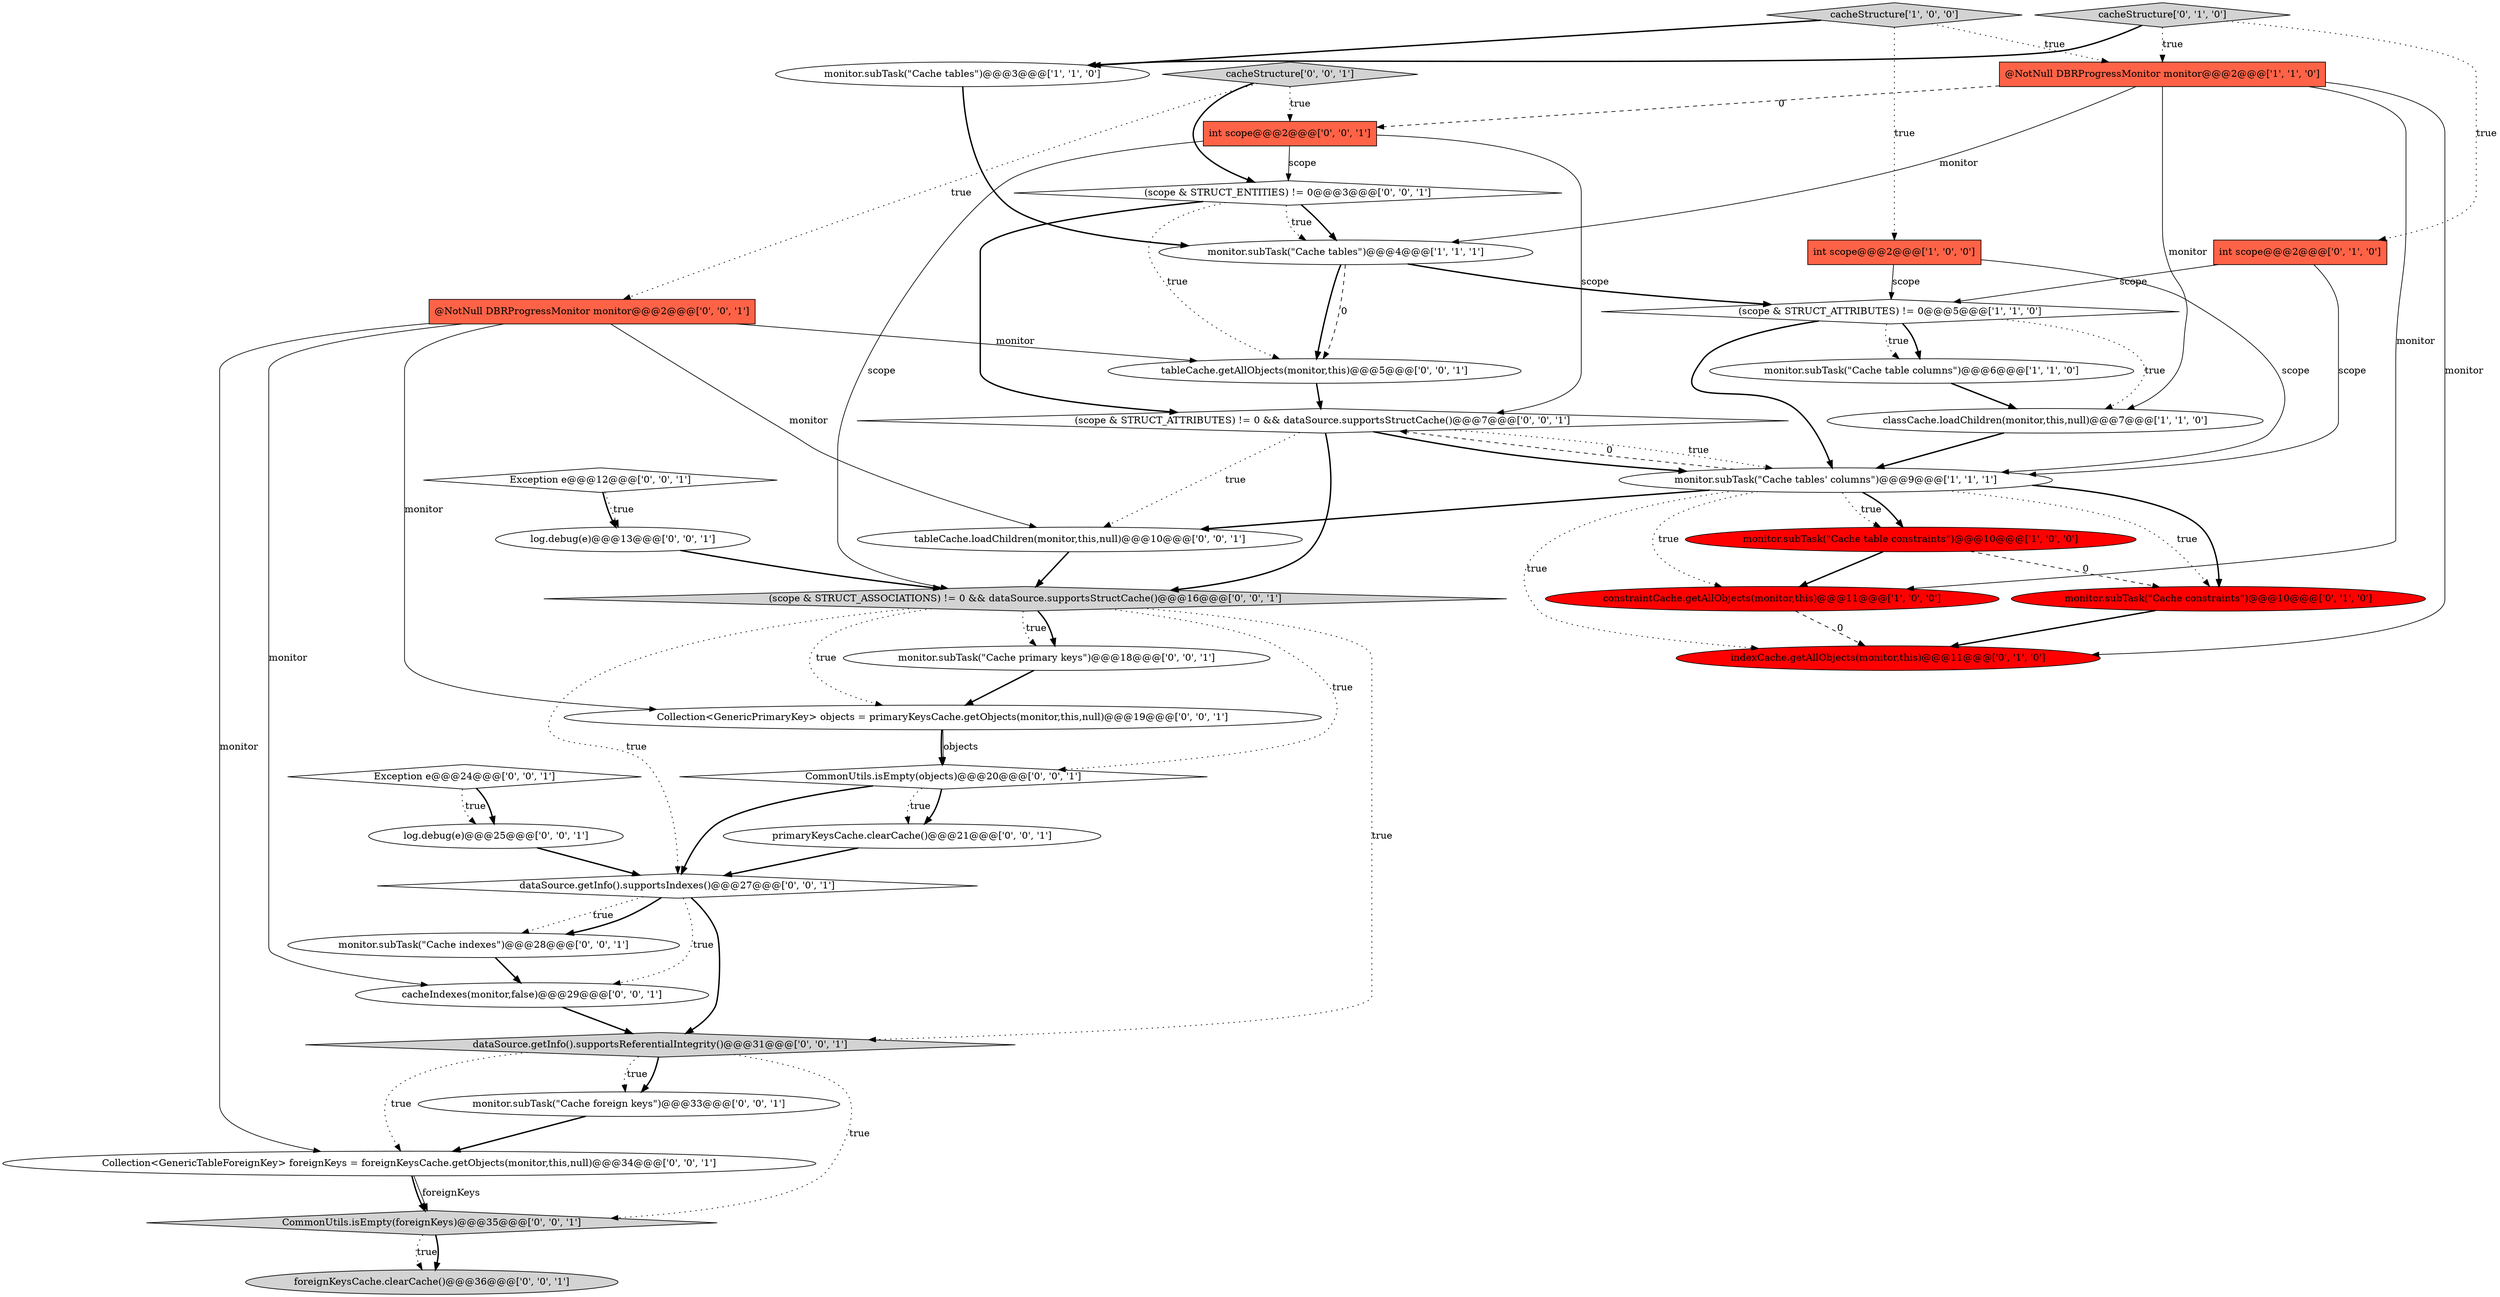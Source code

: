 digraph {
27 [style = filled, label = "Collection<GenericPrimaryKey> objects = primaryKeysCache.getObjects(monitor,this,null)@@@19@@@['0', '0', '1']", fillcolor = white, shape = ellipse image = "AAA0AAABBB3BBB"];
5 [style = filled, label = "monitor.subTask(\"Cache tables\")@@@3@@@['1', '1', '0']", fillcolor = white, shape = ellipse image = "AAA0AAABBB1BBB"];
2 [style = filled, label = "int scope@@@2@@@['1', '0', '0']", fillcolor = tomato, shape = box image = "AAA0AAABBB1BBB"];
36 [style = filled, label = "int scope@@@2@@@['0', '0', '1']", fillcolor = tomato, shape = box image = "AAA0AAABBB3BBB"];
4 [style = filled, label = "@NotNull DBRProgressMonitor monitor@@@2@@@['1', '1', '0']", fillcolor = tomato, shape = box image = "AAA0AAABBB1BBB"];
0 [style = filled, label = "monitor.subTask(\"Cache tables\")@@@4@@@['1', '1', '1']", fillcolor = white, shape = ellipse image = "AAA0AAABBB1BBB"];
31 [style = filled, label = "CommonUtils.isEmpty(objects)@@@20@@@['0', '0', '1']", fillcolor = white, shape = diamond image = "AAA0AAABBB3BBB"];
19 [style = filled, label = "monitor.subTask(\"Cache foreign keys\")@@@33@@@['0', '0', '1']", fillcolor = white, shape = ellipse image = "AAA0AAABBB3BBB"];
9 [style = filled, label = "monitor.subTask(\"Cache table constraints\")@@@10@@@['1', '0', '0']", fillcolor = red, shape = ellipse image = "AAA1AAABBB1BBB"];
7 [style = filled, label = "classCache.loadChildren(monitor,this,null)@@@7@@@['1', '1', '0']", fillcolor = white, shape = ellipse image = "AAA0AAABBB1BBB"];
32 [style = filled, label = "(scope & STRUCT_ENTITIES) != 0@@@3@@@['0', '0', '1']", fillcolor = white, shape = diamond image = "AAA0AAABBB3BBB"];
15 [style = filled, label = "(scope & STRUCT_ASSOCIATIONS) != 0 && dataSource.supportsStructCache()@@@16@@@['0', '0', '1']", fillcolor = lightgray, shape = diamond image = "AAA0AAABBB3BBB"];
1 [style = filled, label = "monitor.subTask(\"Cache table columns\")@@@6@@@['1', '1', '0']", fillcolor = white, shape = ellipse image = "AAA0AAABBB1BBB"];
25 [style = filled, label = "Exception e@@@12@@@['0', '0', '1']", fillcolor = white, shape = diamond image = "AAA0AAABBB3BBB"];
11 [style = filled, label = "indexCache.getAllObjects(monitor,this)@@@11@@@['0', '1', '0']", fillcolor = red, shape = ellipse image = "AAA1AAABBB2BBB"];
34 [style = filled, label = "cacheIndexes(monitor,false)@@@29@@@['0', '0', '1']", fillcolor = white, shape = ellipse image = "AAA0AAABBB3BBB"];
13 [style = filled, label = "cacheStructure['0', '1', '0']", fillcolor = lightgray, shape = diamond image = "AAA0AAABBB2BBB"];
17 [style = filled, label = "tableCache.getAllObjects(monitor,this)@@@5@@@['0', '0', '1']", fillcolor = white, shape = ellipse image = "AAA0AAABBB3BBB"];
29 [style = filled, label = "foreignKeysCache.clearCache()@@@36@@@['0', '0', '1']", fillcolor = lightgray, shape = ellipse image = "AAA0AAABBB3BBB"];
24 [style = filled, label = "(scope & STRUCT_ATTRIBUTES) != 0 && dataSource.supportsStructCache()@@@7@@@['0', '0', '1']", fillcolor = white, shape = diamond image = "AAA0AAABBB3BBB"];
3 [style = filled, label = "cacheStructure['1', '0', '0']", fillcolor = lightgray, shape = diamond image = "AAA0AAABBB1BBB"];
23 [style = filled, label = "monitor.subTask(\"Cache indexes\")@@@28@@@['0', '0', '1']", fillcolor = white, shape = ellipse image = "AAA0AAABBB3BBB"];
12 [style = filled, label = "monitor.subTask(\"Cache constraints\")@@@10@@@['0', '1', '0']", fillcolor = red, shape = ellipse image = "AAA1AAABBB2BBB"];
10 [style = filled, label = "constraintCache.getAllObjects(monitor,this)@@@11@@@['1', '0', '0']", fillcolor = red, shape = ellipse image = "AAA1AAABBB1BBB"];
22 [style = filled, label = "CommonUtils.isEmpty(foreignKeys)@@@35@@@['0', '0', '1']", fillcolor = lightgray, shape = diamond image = "AAA0AAABBB3BBB"];
35 [style = filled, label = "cacheStructure['0', '0', '1']", fillcolor = lightgray, shape = diamond image = "AAA0AAABBB3BBB"];
14 [style = filled, label = "int scope@@@2@@@['0', '1', '0']", fillcolor = tomato, shape = box image = "AAA0AAABBB2BBB"];
6 [style = filled, label = "monitor.subTask(\"Cache tables' columns\")@@@9@@@['1', '1', '1']", fillcolor = white, shape = ellipse image = "AAA0AAABBB1BBB"];
8 [style = filled, label = "(scope & STRUCT_ATTRIBUTES) != 0@@@5@@@['1', '1', '0']", fillcolor = white, shape = diamond image = "AAA0AAABBB1BBB"];
38 [style = filled, label = "log.debug(e)@@@13@@@['0', '0', '1']", fillcolor = white, shape = ellipse image = "AAA0AAABBB3BBB"];
28 [style = filled, label = "log.debug(e)@@@25@@@['0', '0', '1']", fillcolor = white, shape = ellipse image = "AAA0AAABBB3BBB"];
33 [style = filled, label = "Exception e@@@24@@@['0', '0', '1']", fillcolor = white, shape = diamond image = "AAA0AAABBB3BBB"];
16 [style = filled, label = "tableCache.loadChildren(monitor,this,null)@@@10@@@['0', '0', '1']", fillcolor = white, shape = ellipse image = "AAA0AAABBB3BBB"];
30 [style = filled, label = "@NotNull DBRProgressMonitor monitor@@@2@@@['0', '0', '1']", fillcolor = tomato, shape = box image = "AAA0AAABBB3BBB"];
26 [style = filled, label = "dataSource.getInfo().supportsIndexes()@@@27@@@['0', '0', '1']", fillcolor = white, shape = diamond image = "AAA0AAABBB3BBB"];
21 [style = filled, label = "primaryKeysCache.clearCache()@@@21@@@['0', '0', '1']", fillcolor = white, shape = ellipse image = "AAA0AAABBB3BBB"];
37 [style = filled, label = "Collection<GenericTableForeignKey> foreignKeys = foreignKeysCache.getObjects(monitor,this,null)@@@34@@@['0', '0', '1']", fillcolor = white, shape = ellipse image = "AAA0AAABBB3BBB"];
18 [style = filled, label = "monitor.subTask(\"Cache primary keys\")@@@18@@@['0', '0', '1']", fillcolor = white, shape = ellipse image = "AAA0AAABBB3BBB"];
20 [style = filled, label = "dataSource.getInfo().supportsReferentialIntegrity()@@@31@@@['0', '0', '1']", fillcolor = lightgray, shape = diamond image = "AAA0AAABBB3BBB"];
24->6 [style = dotted, label="true"];
14->8 [style = solid, label="scope"];
34->20 [style = bold, label=""];
15->31 [style = dotted, label="true"];
32->0 [style = bold, label=""];
32->0 [style = dotted, label="true"];
33->28 [style = dotted, label="true"];
4->10 [style = solid, label="monitor"];
15->20 [style = dotted, label="true"];
8->6 [style = bold, label=""];
30->17 [style = solid, label="monitor"];
31->21 [style = bold, label=""];
9->10 [style = bold, label=""];
38->15 [style = bold, label=""];
8->1 [style = bold, label=""];
21->26 [style = bold, label=""];
31->21 [style = dotted, label="true"];
3->5 [style = bold, label=""];
4->36 [style = dashed, label="0"];
5->0 [style = bold, label=""];
0->8 [style = bold, label=""];
32->17 [style = dotted, label="true"];
6->11 [style = dotted, label="true"];
13->4 [style = dotted, label="true"];
15->26 [style = dotted, label="true"];
30->16 [style = solid, label="monitor"];
22->29 [style = dotted, label="true"];
4->11 [style = solid, label="monitor"];
0->17 [style = bold, label=""];
33->28 [style = bold, label=""];
2->6 [style = solid, label="scope"];
15->18 [style = dotted, label="true"];
12->11 [style = bold, label=""];
27->31 [style = bold, label=""];
8->7 [style = dotted, label="true"];
36->15 [style = solid, label="scope"];
26->23 [style = dotted, label="true"];
30->37 [style = solid, label="monitor"];
0->17 [style = dashed, label="0"];
25->38 [style = dotted, label="true"];
35->30 [style = dotted, label="true"];
19->37 [style = bold, label=""];
15->27 [style = dotted, label="true"];
36->24 [style = solid, label="scope"];
7->6 [style = bold, label=""];
30->34 [style = solid, label="monitor"];
13->5 [style = bold, label=""];
9->12 [style = dashed, label="0"];
6->12 [style = dotted, label="true"];
20->22 [style = dotted, label="true"];
20->19 [style = bold, label=""];
26->20 [style = bold, label=""];
25->38 [style = bold, label=""];
4->7 [style = solid, label="monitor"];
22->29 [style = bold, label=""];
35->32 [style = bold, label=""];
28->26 [style = bold, label=""];
1->7 [style = bold, label=""];
24->16 [style = dotted, label="true"];
2->8 [style = solid, label="scope"];
10->11 [style = dashed, label="0"];
37->22 [style = solid, label="foreignKeys"];
6->10 [style = dotted, label="true"];
31->26 [style = bold, label=""];
37->22 [style = bold, label=""];
20->37 [style = dotted, label="true"];
6->9 [style = dotted, label="true"];
27->31 [style = solid, label="objects"];
20->19 [style = dotted, label="true"];
13->14 [style = dotted, label="true"];
24->15 [style = bold, label=""];
6->12 [style = bold, label=""];
16->15 [style = bold, label=""];
36->32 [style = solid, label="scope"];
14->6 [style = solid, label="scope"];
26->34 [style = dotted, label="true"];
35->36 [style = dotted, label="true"];
3->4 [style = dotted, label="true"];
15->18 [style = bold, label=""];
4->0 [style = solid, label="monitor"];
8->1 [style = dotted, label="true"];
17->24 [style = bold, label=""];
18->27 [style = bold, label=""];
6->16 [style = bold, label=""];
6->24 [style = dashed, label="0"];
26->23 [style = bold, label=""];
23->34 [style = bold, label=""];
30->27 [style = solid, label="monitor"];
6->9 [style = bold, label=""];
24->6 [style = bold, label=""];
32->24 [style = bold, label=""];
3->2 [style = dotted, label="true"];
}
